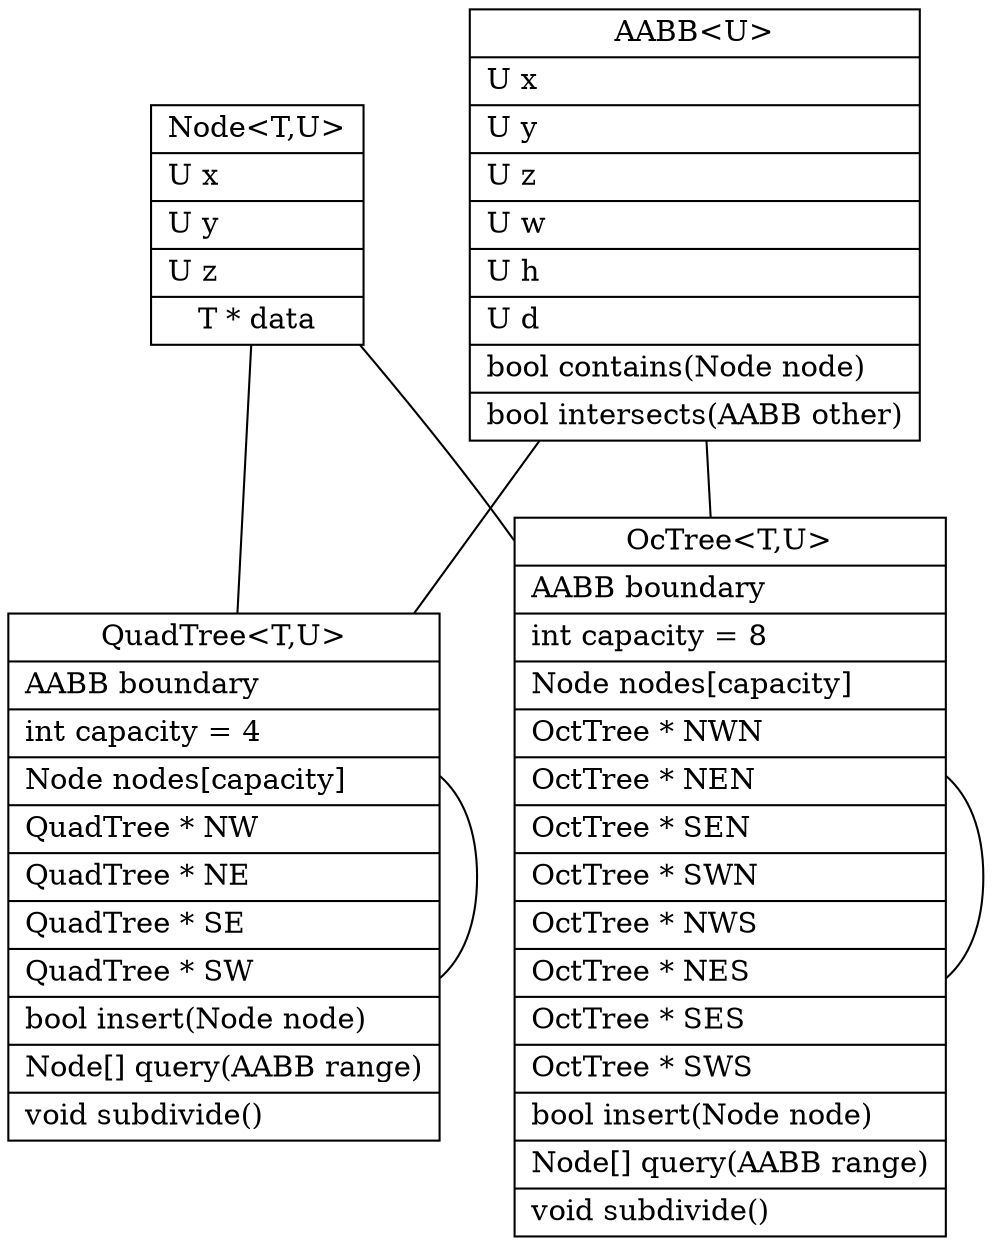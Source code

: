 graph namespace {
	
	node [shape=record]

	Element [label="{Node\<T,U\>|
			  U x\l|
			  U y\l|
			  U z\l|
			  T * data}"]

	AABB [label="{\N\<U\>|
			U x\l|
			U y\l|
			U z\l|
			U w\l|
			U h\l|
			U d\l|
			bool contains(Node node)\l|
			bool intersects(AABB other)\l}"]

	QuadTree [label="{\N\<T,U\>|
			   AABB boundary\l|
			   int capacity = 4\l|
			   Node nodes[capacity]\l|
			   QuadTree * NW\l|
			   QuadTree * NE\l|
			   QuadTree * SE\l|
			   QuadTree * SW\l|
			   bool insert(Node node)\l|
			   Node[] query(AABB range)\l|
			   void subdivide()\l}"]
	
	OcTree [label="{\N\<T,U\>|
			  AABB boundary\l|
			  int capacity = 8\l|
			  Node nodes[capacity]\l|
			  OctTree * NWN\l|
			  OctTree * NEN\l|
			  OctTree * SEN\l|
			  OctTree * SWN\l|
			  OctTree * NWS\l|
			  OctTree * NES\l|
			  OctTree * SES\l|
			  OctTree * SWS\l|
			  bool insert(Node node)\l|
			  Node[] query(AABB range)\l|
			  void subdivide()\l}"]
	
	
	Element -- QuadTree
	Element -- OcTree
	AABB -- QuadTree
	AABB -- OcTree
	QuadTree -- QuadTree
	OcTree -- OcTree

}
